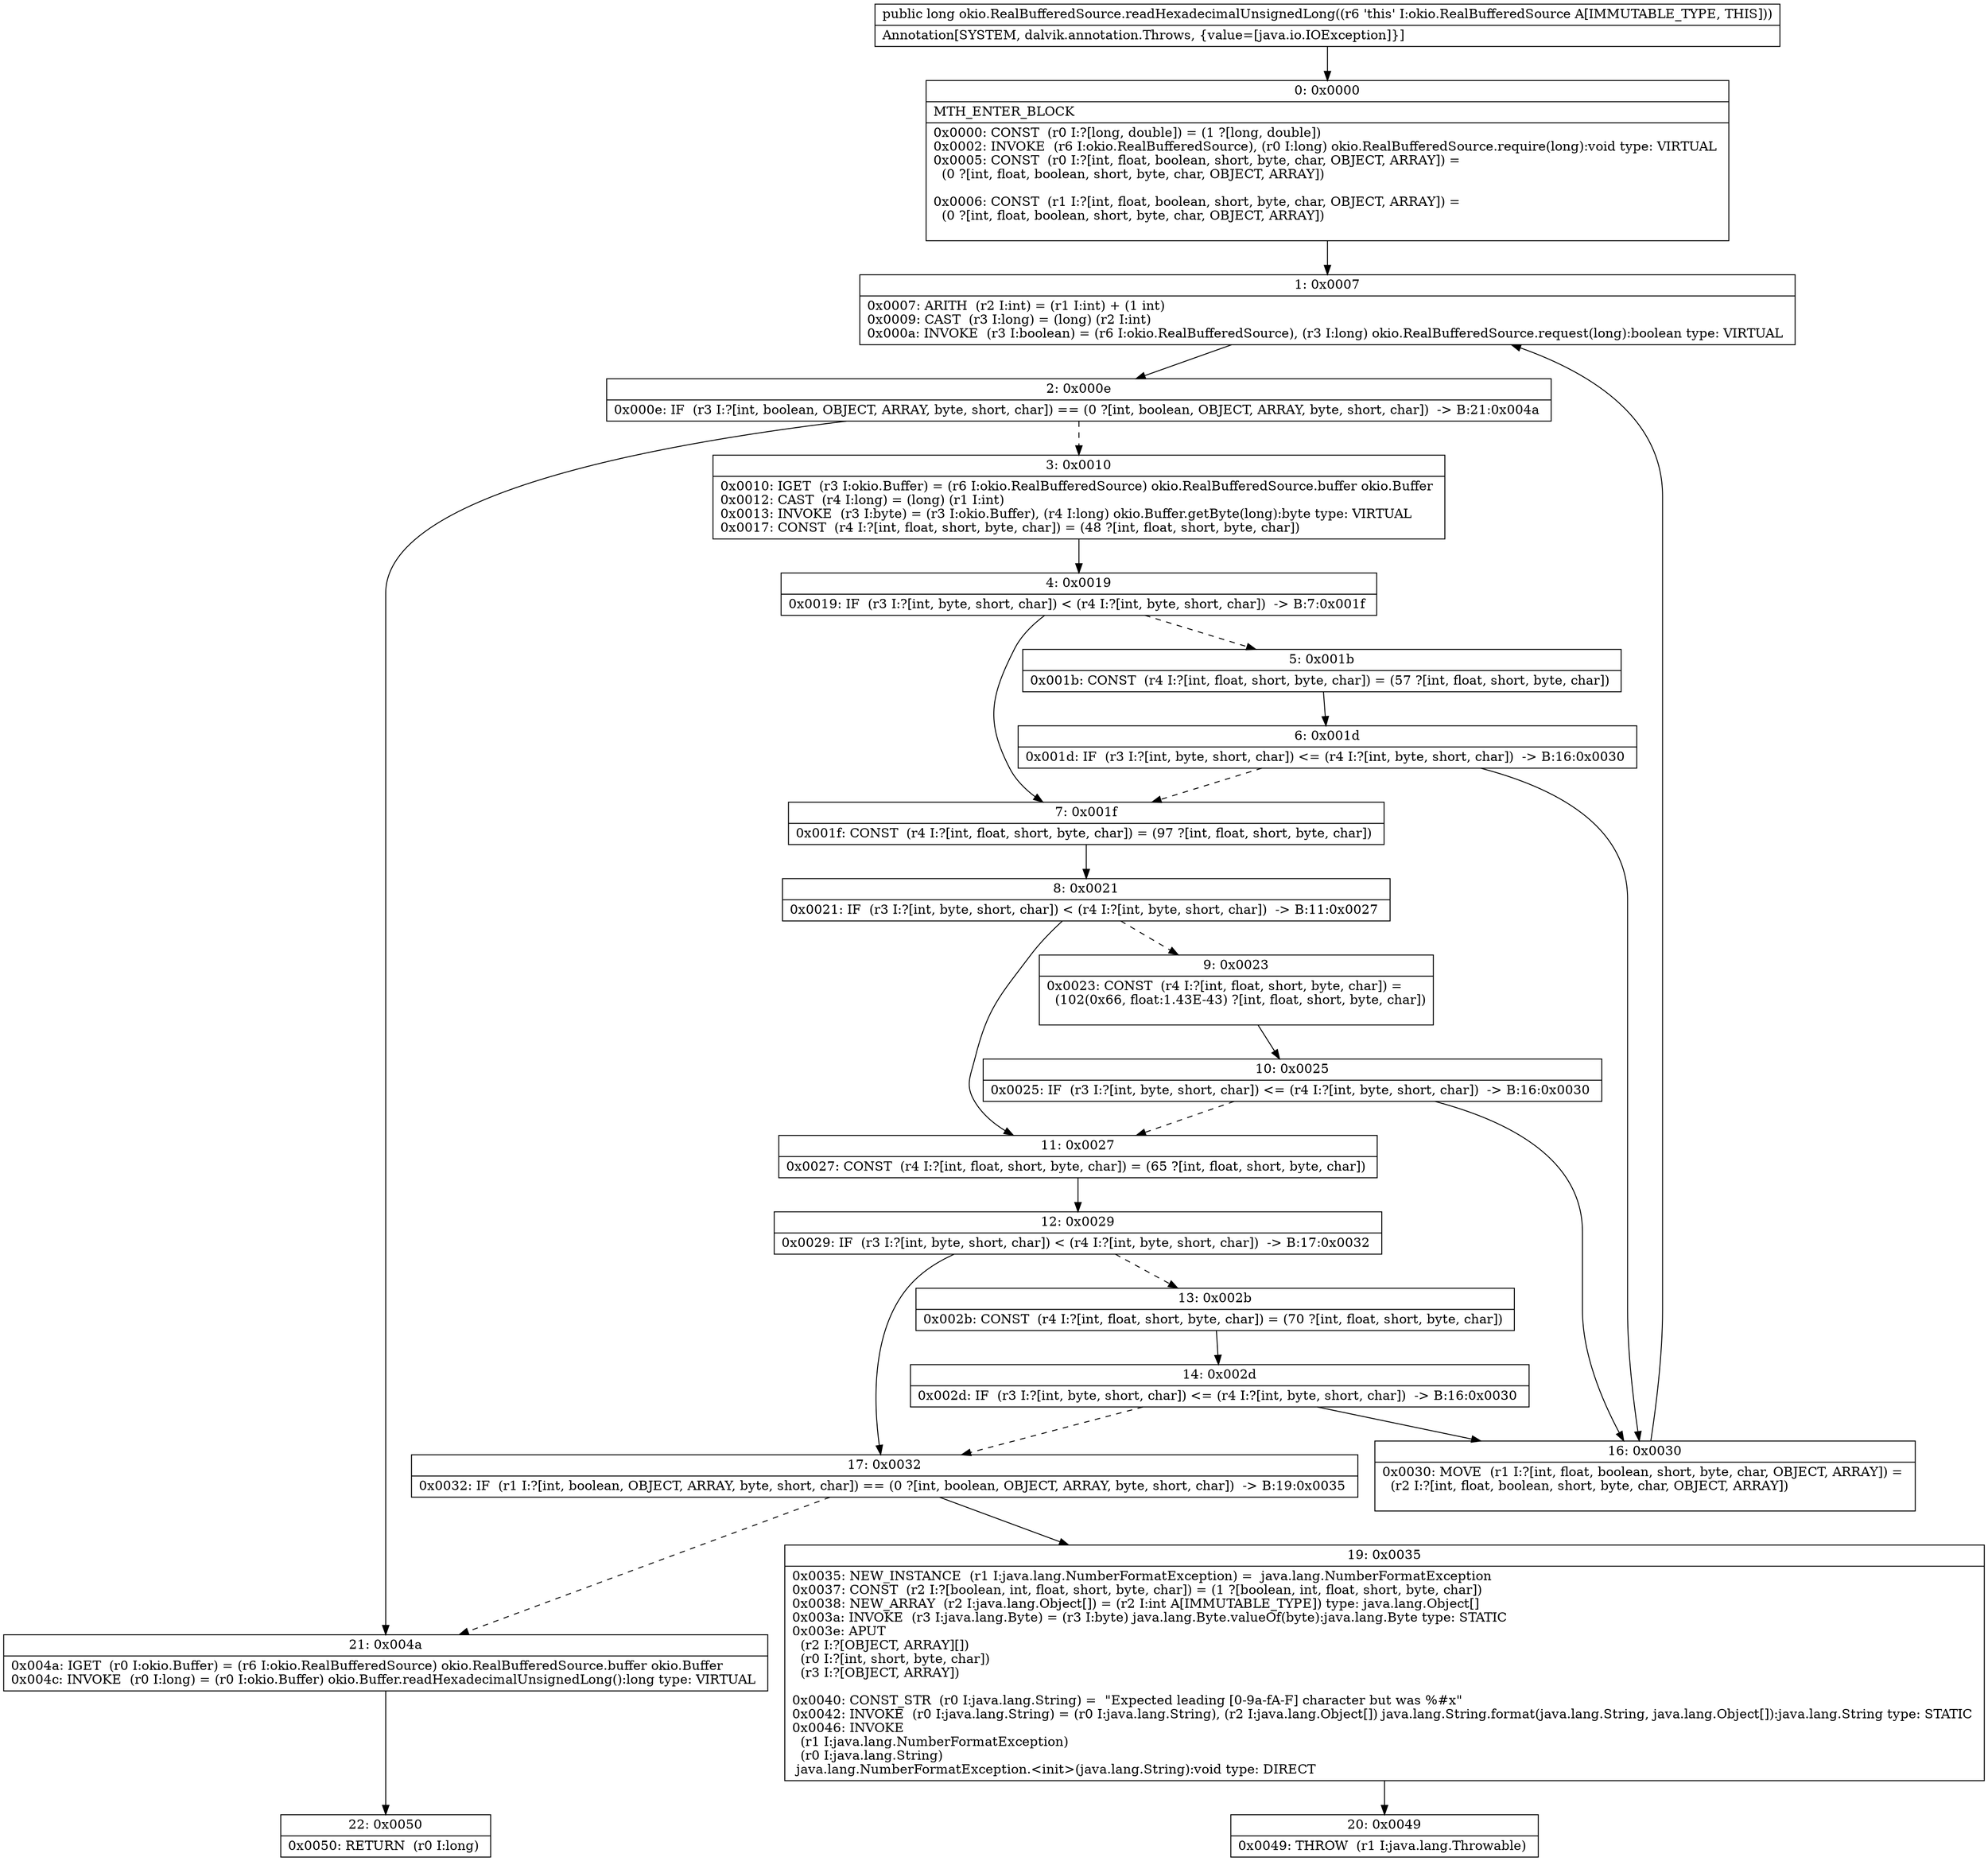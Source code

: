digraph "CFG forokio.RealBufferedSource.readHexadecimalUnsignedLong()J" {
Node_0 [shape=record,label="{0\:\ 0x0000|MTH_ENTER_BLOCK\l|0x0000: CONST  (r0 I:?[long, double]) = (1 ?[long, double]) \l0x0002: INVOKE  (r6 I:okio.RealBufferedSource), (r0 I:long) okio.RealBufferedSource.require(long):void type: VIRTUAL \l0x0005: CONST  (r0 I:?[int, float, boolean, short, byte, char, OBJECT, ARRAY]) = \l  (0 ?[int, float, boolean, short, byte, char, OBJECT, ARRAY])\l \l0x0006: CONST  (r1 I:?[int, float, boolean, short, byte, char, OBJECT, ARRAY]) = \l  (0 ?[int, float, boolean, short, byte, char, OBJECT, ARRAY])\l \l}"];
Node_1 [shape=record,label="{1\:\ 0x0007|0x0007: ARITH  (r2 I:int) = (r1 I:int) + (1 int) \l0x0009: CAST  (r3 I:long) = (long) (r2 I:int) \l0x000a: INVOKE  (r3 I:boolean) = (r6 I:okio.RealBufferedSource), (r3 I:long) okio.RealBufferedSource.request(long):boolean type: VIRTUAL \l}"];
Node_2 [shape=record,label="{2\:\ 0x000e|0x000e: IF  (r3 I:?[int, boolean, OBJECT, ARRAY, byte, short, char]) == (0 ?[int, boolean, OBJECT, ARRAY, byte, short, char])  \-\> B:21:0x004a \l}"];
Node_3 [shape=record,label="{3\:\ 0x0010|0x0010: IGET  (r3 I:okio.Buffer) = (r6 I:okio.RealBufferedSource) okio.RealBufferedSource.buffer okio.Buffer \l0x0012: CAST  (r4 I:long) = (long) (r1 I:int) \l0x0013: INVOKE  (r3 I:byte) = (r3 I:okio.Buffer), (r4 I:long) okio.Buffer.getByte(long):byte type: VIRTUAL \l0x0017: CONST  (r4 I:?[int, float, short, byte, char]) = (48 ?[int, float, short, byte, char]) \l}"];
Node_4 [shape=record,label="{4\:\ 0x0019|0x0019: IF  (r3 I:?[int, byte, short, char]) \< (r4 I:?[int, byte, short, char])  \-\> B:7:0x001f \l}"];
Node_5 [shape=record,label="{5\:\ 0x001b|0x001b: CONST  (r4 I:?[int, float, short, byte, char]) = (57 ?[int, float, short, byte, char]) \l}"];
Node_6 [shape=record,label="{6\:\ 0x001d|0x001d: IF  (r3 I:?[int, byte, short, char]) \<= (r4 I:?[int, byte, short, char])  \-\> B:16:0x0030 \l}"];
Node_7 [shape=record,label="{7\:\ 0x001f|0x001f: CONST  (r4 I:?[int, float, short, byte, char]) = (97 ?[int, float, short, byte, char]) \l}"];
Node_8 [shape=record,label="{8\:\ 0x0021|0x0021: IF  (r3 I:?[int, byte, short, char]) \< (r4 I:?[int, byte, short, char])  \-\> B:11:0x0027 \l}"];
Node_9 [shape=record,label="{9\:\ 0x0023|0x0023: CONST  (r4 I:?[int, float, short, byte, char]) = \l  (102(0x66, float:1.43E\-43) ?[int, float, short, byte, char])\l \l}"];
Node_10 [shape=record,label="{10\:\ 0x0025|0x0025: IF  (r3 I:?[int, byte, short, char]) \<= (r4 I:?[int, byte, short, char])  \-\> B:16:0x0030 \l}"];
Node_11 [shape=record,label="{11\:\ 0x0027|0x0027: CONST  (r4 I:?[int, float, short, byte, char]) = (65 ?[int, float, short, byte, char]) \l}"];
Node_12 [shape=record,label="{12\:\ 0x0029|0x0029: IF  (r3 I:?[int, byte, short, char]) \< (r4 I:?[int, byte, short, char])  \-\> B:17:0x0032 \l}"];
Node_13 [shape=record,label="{13\:\ 0x002b|0x002b: CONST  (r4 I:?[int, float, short, byte, char]) = (70 ?[int, float, short, byte, char]) \l}"];
Node_14 [shape=record,label="{14\:\ 0x002d|0x002d: IF  (r3 I:?[int, byte, short, char]) \<= (r4 I:?[int, byte, short, char])  \-\> B:16:0x0030 \l}"];
Node_16 [shape=record,label="{16\:\ 0x0030|0x0030: MOVE  (r1 I:?[int, float, boolean, short, byte, char, OBJECT, ARRAY]) = \l  (r2 I:?[int, float, boolean, short, byte, char, OBJECT, ARRAY])\l \l}"];
Node_17 [shape=record,label="{17\:\ 0x0032|0x0032: IF  (r1 I:?[int, boolean, OBJECT, ARRAY, byte, short, char]) == (0 ?[int, boolean, OBJECT, ARRAY, byte, short, char])  \-\> B:19:0x0035 \l}"];
Node_19 [shape=record,label="{19\:\ 0x0035|0x0035: NEW_INSTANCE  (r1 I:java.lang.NumberFormatException) =  java.lang.NumberFormatException \l0x0037: CONST  (r2 I:?[boolean, int, float, short, byte, char]) = (1 ?[boolean, int, float, short, byte, char]) \l0x0038: NEW_ARRAY  (r2 I:java.lang.Object[]) = (r2 I:int A[IMMUTABLE_TYPE]) type: java.lang.Object[] \l0x003a: INVOKE  (r3 I:java.lang.Byte) = (r3 I:byte) java.lang.Byte.valueOf(byte):java.lang.Byte type: STATIC \l0x003e: APUT  \l  (r2 I:?[OBJECT, ARRAY][])\l  (r0 I:?[int, short, byte, char])\l  (r3 I:?[OBJECT, ARRAY])\l \l0x0040: CONST_STR  (r0 I:java.lang.String) =  \"Expected leading [0\-9a\-fA\-F] character but was %#x\" \l0x0042: INVOKE  (r0 I:java.lang.String) = (r0 I:java.lang.String), (r2 I:java.lang.Object[]) java.lang.String.format(java.lang.String, java.lang.Object[]):java.lang.String type: STATIC \l0x0046: INVOKE  \l  (r1 I:java.lang.NumberFormatException)\l  (r0 I:java.lang.String)\l java.lang.NumberFormatException.\<init\>(java.lang.String):void type: DIRECT \l}"];
Node_20 [shape=record,label="{20\:\ 0x0049|0x0049: THROW  (r1 I:java.lang.Throwable) \l}"];
Node_21 [shape=record,label="{21\:\ 0x004a|0x004a: IGET  (r0 I:okio.Buffer) = (r6 I:okio.RealBufferedSource) okio.RealBufferedSource.buffer okio.Buffer \l0x004c: INVOKE  (r0 I:long) = (r0 I:okio.Buffer) okio.Buffer.readHexadecimalUnsignedLong():long type: VIRTUAL \l}"];
Node_22 [shape=record,label="{22\:\ 0x0050|0x0050: RETURN  (r0 I:long) \l}"];
MethodNode[shape=record,label="{public long okio.RealBufferedSource.readHexadecimalUnsignedLong((r6 'this' I:okio.RealBufferedSource A[IMMUTABLE_TYPE, THIS]))  | Annotation[SYSTEM, dalvik.annotation.Throws, \{value=[java.io.IOException]\}]\l}"];
MethodNode -> Node_0;
Node_0 -> Node_1;
Node_1 -> Node_2;
Node_2 -> Node_3[style=dashed];
Node_2 -> Node_21;
Node_3 -> Node_4;
Node_4 -> Node_5[style=dashed];
Node_4 -> Node_7;
Node_5 -> Node_6;
Node_6 -> Node_7[style=dashed];
Node_6 -> Node_16;
Node_7 -> Node_8;
Node_8 -> Node_9[style=dashed];
Node_8 -> Node_11;
Node_9 -> Node_10;
Node_10 -> Node_11[style=dashed];
Node_10 -> Node_16;
Node_11 -> Node_12;
Node_12 -> Node_13[style=dashed];
Node_12 -> Node_17;
Node_13 -> Node_14;
Node_14 -> Node_16;
Node_14 -> Node_17[style=dashed];
Node_16 -> Node_1;
Node_17 -> Node_19;
Node_17 -> Node_21[style=dashed];
Node_19 -> Node_20;
Node_21 -> Node_22;
}

